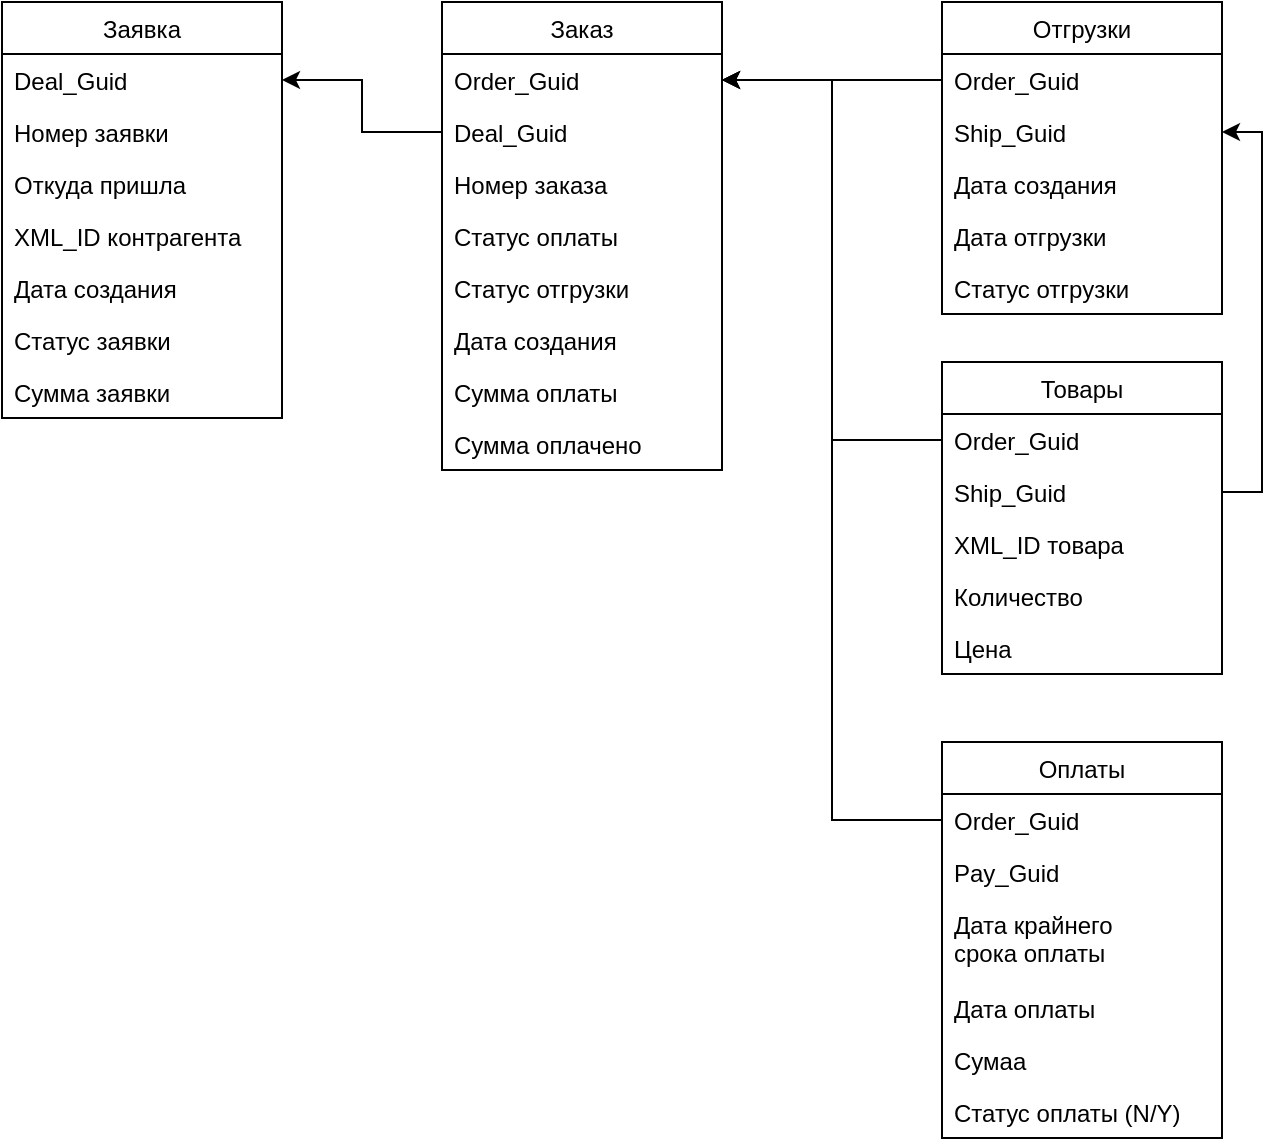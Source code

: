 <mxfile version="14.0.1" type="github">
  <diagram name="Page-1" id="9f46799a-70d6-7492-0946-bef42562c5a5">
    <mxGraphModel dx="2522" dy="794" grid="1" gridSize="10" guides="1" tooltips="1" connect="1" arrows="1" fold="1" page="1" pageScale="1" pageWidth="1100" pageHeight="850" background="#ffffff" math="0" shadow="0">
      <root>
        <mxCell id="0" />
        <mxCell id="1" parent="0" />
        <mxCell id="2CDrjcXhRk6ncWYGwKGY-1" value="Заявка" style="swimlane;fontStyle=0;childLayout=stackLayout;horizontal=1;startSize=26;fillColor=none;horizontalStack=0;resizeParent=1;resizeParentMax=0;resizeLast=0;collapsible=1;marginBottom=0;" vertex="1" parent="1">
          <mxGeometry x="-40" y="120" width="140" height="208" as="geometry" />
        </mxCell>
        <mxCell id="2CDrjcXhRk6ncWYGwKGY-2" value="Deal_Guid" style="text;strokeColor=none;fillColor=none;align=left;verticalAlign=top;spacingLeft=4;spacingRight=4;overflow=hidden;rotatable=0;points=[[0,0.5],[1,0.5]];portConstraint=eastwest;" vertex="1" parent="2CDrjcXhRk6ncWYGwKGY-1">
          <mxGeometry y="26" width="140" height="26" as="geometry" />
        </mxCell>
        <mxCell id="2CDrjcXhRk6ncWYGwKGY-3" value="Номер заявки" style="text;strokeColor=none;fillColor=none;align=left;verticalAlign=top;spacingLeft=4;spacingRight=4;overflow=hidden;rotatable=0;points=[[0,0.5],[1,0.5]];portConstraint=eastwest;" vertex="1" parent="2CDrjcXhRk6ncWYGwKGY-1">
          <mxGeometry y="52" width="140" height="26" as="geometry" />
        </mxCell>
        <mxCell id="2CDrjcXhRk6ncWYGwKGY-4" value="Откуда пришла" style="text;strokeColor=none;fillColor=none;align=left;verticalAlign=top;spacingLeft=4;spacingRight=4;overflow=hidden;rotatable=0;points=[[0,0.5],[1,0.5]];portConstraint=eastwest;" vertex="1" parent="2CDrjcXhRk6ncWYGwKGY-1">
          <mxGeometry y="78" width="140" height="26" as="geometry" />
        </mxCell>
        <mxCell id="2CDrjcXhRk6ncWYGwKGY-5" value="XML_ID контрагента" style="text;strokeColor=none;fillColor=none;align=left;verticalAlign=top;spacingLeft=4;spacingRight=4;overflow=hidden;rotatable=0;points=[[0,0.5],[1,0.5]];portConstraint=eastwest;" vertex="1" parent="2CDrjcXhRk6ncWYGwKGY-1">
          <mxGeometry y="104" width="140" height="26" as="geometry" />
        </mxCell>
        <mxCell id="2CDrjcXhRk6ncWYGwKGY-6" value="Дата создания" style="text;strokeColor=none;fillColor=none;align=left;verticalAlign=top;spacingLeft=4;spacingRight=4;overflow=hidden;rotatable=0;points=[[0,0.5],[1,0.5]];portConstraint=eastwest;" vertex="1" parent="2CDrjcXhRk6ncWYGwKGY-1">
          <mxGeometry y="130" width="140" height="26" as="geometry" />
        </mxCell>
        <mxCell id="2CDrjcXhRk6ncWYGwKGY-47" value="Статус заявки" style="text;strokeColor=none;fillColor=none;align=left;verticalAlign=top;spacingLeft=4;spacingRight=4;overflow=hidden;rotatable=0;points=[[0,0.5],[1,0.5]];portConstraint=eastwest;" vertex="1" parent="2CDrjcXhRk6ncWYGwKGY-1">
          <mxGeometry y="156" width="140" height="26" as="geometry" />
        </mxCell>
        <mxCell id="2CDrjcXhRk6ncWYGwKGY-48" value="Сумма заявки" style="text;strokeColor=none;fillColor=none;align=left;verticalAlign=top;spacingLeft=4;spacingRight=4;overflow=hidden;rotatable=0;points=[[0,0.5],[1,0.5]];portConstraint=eastwest;" vertex="1" parent="2CDrjcXhRk6ncWYGwKGY-1">
          <mxGeometry y="182" width="140" height="26" as="geometry" />
        </mxCell>
        <mxCell id="2CDrjcXhRk6ncWYGwKGY-7" value="Заказ" style="swimlane;fontStyle=0;childLayout=stackLayout;horizontal=1;startSize=26;fillColor=none;horizontalStack=0;resizeParent=1;resizeParentMax=0;resizeLast=0;collapsible=1;marginBottom=0;" vertex="1" parent="1">
          <mxGeometry x="180" y="120" width="140" height="234" as="geometry" />
        </mxCell>
        <mxCell id="2CDrjcXhRk6ncWYGwKGY-8" value="Order_Guid" style="text;strokeColor=none;fillColor=none;align=left;verticalAlign=top;spacingLeft=4;spacingRight=4;overflow=hidden;rotatable=0;points=[[0,0.5],[1,0.5]];portConstraint=eastwest;" vertex="1" parent="2CDrjcXhRk6ncWYGwKGY-7">
          <mxGeometry y="26" width="140" height="26" as="geometry" />
        </mxCell>
        <mxCell id="2CDrjcXhRk6ncWYGwKGY-9" value="Deal_Guid" style="text;strokeColor=none;fillColor=none;align=left;verticalAlign=top;spacingLeft=4;spacingRight=4;overflow=hidden;rotatable=0;points=[[0,0.5],[1,0.5]];portConstraint=eastwest;" vertex="1" parent="2CDrjcXhRk6ncWYGwKGY-7">
          <mxGeometry y="52" width="140" height="26" as="geometry" />
        </mxCell>
        <mxCell id="2CDrjcXhRk6ncWYGwKGY-10" value="Номер заказа" style="text;strokeColor=none;fillColor=none;align=left;verticalAlign=top;spacingLeft=4;spacingRight=4;overflow=hidden;rotatable=0;points=[[0,0.5],[1,0.5]];portConstraint=eastwest;" vertex="1" parent="2CDrjcXhRk6ncWYGwKGY-7">
          <mxGeometry y="78" width="140" height="26" as="geometry" />
        </mxCell>
        <mxCell id="2CDrjcXhRk6ncWYGwKGY-11" value="Статус оплаты" style="text;strokeColor=none;fillColor=none;align=left;verticalAlign=top;spacingLeft=4;spacingRight=4;overflow=hidden;rotatable=0;points=[[0,0.5],[1,0.5]];portConstraint=eastwest;" vertex="1" parent="2CDrjcXhRk6ncWYGwKGY-7">
          <mxGeometry y="104" width="140" height="26" as="geometry" />
        </mxCell>
        <mxCell id="2CDrjcXhRk6ncWYGwKGY-12" value="Статус отгрузки" style="text;strokeColor=none;fillColor=none;align=left;verticalAlign=top;spacingLeft=4;spacingRight=4;overflow=hidden;rotatable=0;points=[[0,0.5],[1,0.5]];portConstraint=eastwest;" vertex="1" parent="2CDrjcXhRk6ncWYGwKGY-7">
          <mxGeometry y="130" width="140" height="26" as="geometry" />
        </mxCell>
        <mxCell id="2CDrjcXhRk6ncWYGwKGY-13" value="Дата создания" style="text;strokeColor=none;fillColor=none;align=left;verticalAlign=top;spacingLeft=4;spacingRight=4;overflow=hidden;rotatable=0;points=[[0,0.5],[1,0.5]];portConstraint=eastwest;" vertex="1" parent="2CDrjcXhRk6ncWYGwKGY-7">
          <mxGeometry y="156" width="140" height="26" as="geometry" />
        </mxCell>
        <mxCell id="2CDrjcXhRk6ncWYGwKGY-14" value="Сумма оплаты" style="text;strokeColor=none;fillColor=none;align=left;verticalAlign=top;spacingLeft=4;spacingRight=4;overflow=hidden;rotatable=0;points=[[0,0.5],[1,0.5]];portConstraint=eastwest;" vertex="1" parent="2CDrjcXhRk6ncWYGwKGY-7">
          <mxGeometry y="182" width="140" height="26" as="geometry" />
        </mxCell>
        <mxCell id="2CDrjcXhRk6ncWYGwKGY-15" value="Сумма оплачено" style="text;strokeColor=none;fillColor=none;align=left;verticalAlign=top;spacingLeft=4;spacingRight=4;overflow=hidden;rotatable=0;points=[[0,0.5],[1,0.5]];portConstraint=eastwest;" vertex="1" parent="2CDrjcXhRk6ncWYGwKGY-7">
          <mxGeometry y="208" width="140" height="26" as="geometry" />
        </mxCell>
        <mxCell id="2CDrjcXhRk6ncWYGwKGY-16" value="Отгрузки" style="swimlane;fontStyle=0;childLayout=stackLayout;horizontal=1;startSize=26;fillColor=none;horizontalStack=0;resizeParent=1;resizeParentMax=0;resizeLast=0;collapsible=1;marginBottom=0;" vertex="1" parent="1">
          <mxGeometry x="430" y="120" width="140" height="156" as="geometry" />
        </mxCell>
        <mxCell id="2CDrjcXhRk6ncWYGwKGY-18" value="Order_Guid" style="text;strokeColor=none;fillColor=none;align=left;verticalAlign=top;spacingLeft=4;spacingRight=4;overflow=hidden;rotatable=0;points=[[0,0.5],[1,0.5]];portConstraint=eastwest;" vertex="1" parent="2CDrjcXhRk6ncWYGwKGY-16">
          <mxGeometry y="26" width="140" height="26" as="geometry" />
        </mxCell>
        <mxCell id="2CDrjcXhRk6ncWYGwKGY-17" value="Ship_Guid" style="text;strokeColor=none;fillColor=none;align=left;verticalAlign=top;spacingLeft=4;spacingRight=4;overflow=hidden;rotatable=0;points=[[0,0.5],[1,0.5]];portConstraint=eastwest;" vertex="1" parent="2CDrjcXhRk6ncWYGwKGY-16">
          <mxGeometry y="52" width="140" height="26" as="geometry" />
        </mxCell>
        <mxCell id="2CDrjcXhRk6ncWYGwKGY-19" value="Дата создания" style="text;strokeColor=none;fillColor=none;align=left;verticalAlign=top;spacingLeft=4;spacingRight=4;overflow=hidden;rotatable=0;points=[[0,0.5],[1,0.5]];portConstraint=eastwest;" vertex="1" parent="2CDrjcXhRk6ncWYGwKGY-16">
          <mxGeometry y="78" width="140" height="26" as="geometry" />
        </mxCell>
        <mxCell id="2CDrjcXhRk6ncWYGwKGY-20" value="Дата отгрузки" style="text;strokeColor=none;fillColor=none;align=left;verticalAlign=top;spacingLeft=4;spacingRight=4;overflow=hidden;rotatable=0;points=[[0,0.5],[1,0.5]];portConstraint=eastwest;" vertex="1" parent="2CDrjcXhRk6ncWYGwKGY-16">
          <mxGeometry y="104" width="140" height="26" as="geometry" />
        </mxCell>
        <mxCell id="2CDrjcXhRk6ncWYGwKGY-21" value="Статус отгрузки" style="text;strokeColor=none;fillColor=none;align=left;verticalAlign=top;spacingLeft=4;spacingRight=4;overflow=hidden;rotatable=0;points=[[0,0.5],[1,0.5]];portConstraint=eastwest;" vertex="1" parent="2CDrjcXhRk6ncWYGwKGY-16">
          <mxGeometry y="130" width="140" height="26" as="geometry" />
        </mxCell>
        <mxCell id="2CDrjcXhRk6ncWYGwKGY-25" value="Товары" style="swimlane;fontStyle=0;childLayout=stackLayout;horizontal=1;startSize=26;fillColor=none;horizontalStack=0;resizeParent=1;resizeParentMax=0;resizeLast=0;collapsible=1;marginBottom=0;" vertex="1" parent="1">
          <mxGeometry x="430" y="300" width="140" height="156" as="geometry" />
        </mxCell>
        <mxCell id="2CDrjcXhRk6ncWYGwKGY-31" value="Order_Guid" style="text;strokeColor=none;fillColor=none;align=left;verticalAlign=top;spacingLeft=4;spacingRight=4;overflow=hidden;rotatable=0;points=[[0,0.5],[1,0.5]];portConstraint=eastwest;" vertex="1" parent="2CDrjcXhRk6ncWYGwKGY-25">
          <mxGeometry y="26" width="140" height="26" as="geometry" />
        </mxCell>
        <mxCell id="2CDrjcXhRk6ncWYGwKGY-26" value="Ship_Guid" style="text;strokeColor=none;fillColor=none;align=left;verticalAlign=top;spacingLeft=4;spacingRight=4;overflow=hidden;rotatable=0;points=[[0,0.5],[1,0.5]];portConstraint=eastwest;" vertex="1" parent="2CDrjcXhRk6ncWYGwKGY-25">
          <mxGeometry y="52" width="140" height="26" as="geometry" />
        </mxCell>
        <mxCell id="2CDrjcXhRk6ncWYGwKGY-27" value="XML_ID товара" style="text;strokeColor=none;fillColor=none;align=left;verticalAlign=top;spacingLeft=4;spacingRight=4;overflow=hidden;rotatable=0;points=[[0,0.5],[1,0.5]];portConstraint=eastwest;" vertex="1" parent="2CDrjcXhRk6ncWYGwKGY-25">
          <mxGeometry y="78" width="140" height="26" as="geometry" />
        </mxCell>
        <mxCell id="2CDrjcXhRk6ncWYGwKGY-28" value="Количество" style="text;strokeColor=none;fillColor=none;align=left;verticalAlign=top;spacingLeft=4;spacingRight=4;overflow=hidden;rotatable=0;points=[[0,0.5],[1,0.5]];portConstraint=eastwest;" vertex="1" parent="2CDrjcXhRk6ncWYGwKGY-25">
          <mxGeometry y="104" width="140" height="26" as="geometry" />
        </mxCell>
        <mxCell id="2CDrjcXhRk6ncWYGwKGY-29" value="Цена" style="text;strokeColor=none;fillColor=none;align=left;verticalAlign=top;spacingLeft=4;spacingRight=4;overflow=hidden;rotatable=0;points=[[0,0.5],[1,0.5]];portConstraint=eastwest;" vertex="1" parent="2CDrjcXhRk6ncWYGwKGY-25">
          <mxGeometry y="130" width="140" height="26" as="geometry" />
        </mxCell>
        <mxCell id="2CDrjcXhRk6ncWYGwKGY-32" value="Оплаты" style="swimlane;fontStyle=0;childLayout=stackLayout;horizontal=1;startSize=26;fillColor=none;horizontalStack=0;resizeParent=1;resizeParentMax=0;resizeLast=0;collapsible=1;marginBottom=0;" vertex="1" parent="1">
          <mxGeometry x="430" y="490" width="140" height="198" as="geometry" />
        </mxCell>
        <mxCell id="2CDrjcXhRk6ncWYGwKGY-38" value="Order_Guid" style="text;strokeColor=none;fillColor=none;align=left;verticalAlign=top;spacingLeft=4;spacingRight=4;overflow=hidden;rotatable=0;points=[[0,0.5],[1,0.5]];portConstraint=eastwest;" vertex="1" parent="2CDrjcXhRk6ncWYGwKGY-32">
          <mxGeometry y="26" width="140" height="26" as="geometry" />
        </mxCell>
        <mxCell id="2CDrjcXhRk6ncWYGwKGY-33" value="Pay_Guid" style="text;strokeColor=none;fillColor=none;align=left;verticalAlign=top;spacingLeft=4;spacingRight=4;overflow=hidden;rotatable=0;points=[[0,0.5],[1,0.5]];portConstraint=eastwest;" vertex="1" parent="2CDrjcXhRk6ncWYGwKGY-32">
          <mxGeometry y="52" width="140" height="26" as="geometry" />
        </mxCell>
        <mxCell id="2CDrjcXhRk6ncWYGwKGY-35" value="Дата крайнего&#xa;срока оплаты" style="text;strokeColor=none;fillColor=none;align=left;verticalAlign=top;spacingLeft=4;spacingRight=4;overflow=hidden;rotatable=0;points=[[0,0.5],[1,0.5]];portConstraint=eastwest;" vertex="1" parent="2CDrjcXhRk6ncWYGwKGY-32">
          <mxGeometry y="78" width="140" height="42" as="geometry" />
        </mxCell>
        <mxCell id="2CDrjcXhRk6ncWYGwKGY-36" value="Дата оплаты" style="text;strokeColor=none;fillColor=none;align=left;verticalAlign=top;spacingLeft=4;spacingRight=4;overflow=hidden;rotatable=0;points=[[0,0.5],[1,0.5]];portConstraint=eastwest;" vertex="1" parent="2CDrjcXhRk6ncWYGwKGY-32">
          <mxGeometry y="120" width="140" height="26" as="geometry" />
        </mxCell>
        <mxCell id="2CDrjcXhRk6ncWYGwKGY-37" value="Сумаа" style="text;strokeColor=none;fillColor=none;align=left;verticalAlign=top;spacingLeft=4;spacingRight=4;overflow=hidden;rotatable=0;points=[[0,0.5],[1,0.5]];portConstraint=eastwest;" vertex="1" parent="2CDrjcXhRk6ncWYGwKGY-32">
          <mxGeometry y="146" width="140" height="26" as="geometry" />
        </mxCell>
        <mxCell id="2CDrjcXhRk6ncWYGwKGY-39" value="Статус оплаты (N/Y)" style="text;strokeColor=none;fillColor=none;align=left;verticalAlign=top;spacingLeft=4;spacingRight=4;overflow=hidden;rotatable=0;points=[[0,0.5],[1,0.5]];portConstraint=eastwest;" vertex="1" parent="2CDrjcXhRk6ncWYGwKGY-32">
          <mxGeometry y="172" width="140" height="26" as="geometry" />
        </mxCell>
        <mxCell id="2CDrjcXhRk6ncWYGwKGY-40" style="edgeStyle=orthogonalEdgeStyle;rounded=0;orthogonalLoop=1;jettySize=auto;html=1;exitX=0;exitY=0.5;exitDx=0;exitDy=0;entryX=1;entryY=0.5;entryDx=0;entryDy=0;" edge="1" parent="1" source="2CDrjcXhRk6ncWYGwKGY-9" target="2CDrjcXhRk6ncWYGwKGY-2">
          <mxGeometry relative="1" as="geometry" />
        </mxCell>
        <mxCell id="2CDrjcXhRk6ncWYGwKGY-42" style="edgeStyle=orthogonalEdgeStyle;rounded=0;orthogonalLoop=1;jettySize=auto;html=1;exitX=0;exitY=0.5;exitDx=0;exitDy=0;entryX=1;entryY=0.5;entryDx=0;entryDy=0;" edge="1" parent="1" source="2CDrjcXhRk6ncWYGwKGY-18" target="2CDrjcXhRk6ncWYGwKGY-8">
          <mxGeometry relative="1" as="geometry" />
        </mxCell>
        <mxCell id="2CDrjcXhRk6ncWYGwKGY-43" style="edgeStyle=orthogonalEdgeStyle;rounded=0;orthogonalLoop=1;jettySize=auto;html=1;exitX=1;exitY=0.5;exitDx=0;exitDy=0;entryX=1;entryY=0.5;entryDx=0;entryDy=0;" edge="1" parent="1" source="2CDrjcXhRk6ncWYGwKGY-26" target="2CDrjcXhRk6ncWYGwKGY-17">
          <mxGeometry relative="1" as="geometry" />
        </mxCell>
        <mxCell id="2CDrjcXhRk6ncWYGwKGY-44" style="edgeStyle=orthogonalEdgeStyle;rounded=0;orthogonalLoop=1;jettySize=auto;html=1;exitX=0;exitY=0.5;exitDx=0;exitDy=0;entryX=1;entryY=0.5;entryDx=0;entryDy=0;" edge="1" parent="1" source="2CDrjcXhRk6ncWYGwKGY-31" target="2CDrjcXhRk6ncWYGwKGY-8">
          <mxGeometry relative="1" as="geometry" />
        </mxCell>
        <mxCell id="2CDrjcXhRk6ncWYGwKGY-45" style="edgeStyle=orthogonalEdgeStyle;rounded=0;orthogonalLoop=1;jettySize=auto;html=1;exitX=0;exitY=0.5;exitDx=0;exitDy=0;entryX=1;entryY=0.5;entryDx=0;entryDy=0;" edge="1" parent="1" source="2CDrjcXhRk6ncWYGwKGY-38" target="2CDrjcXhRk6ncWYGwKGY-8">
          <mxGeometry relative="1" as="geometry" />
        </mxCell>
      </root>
    </mxGraphModel>
  </diagram>
</mxfile>
